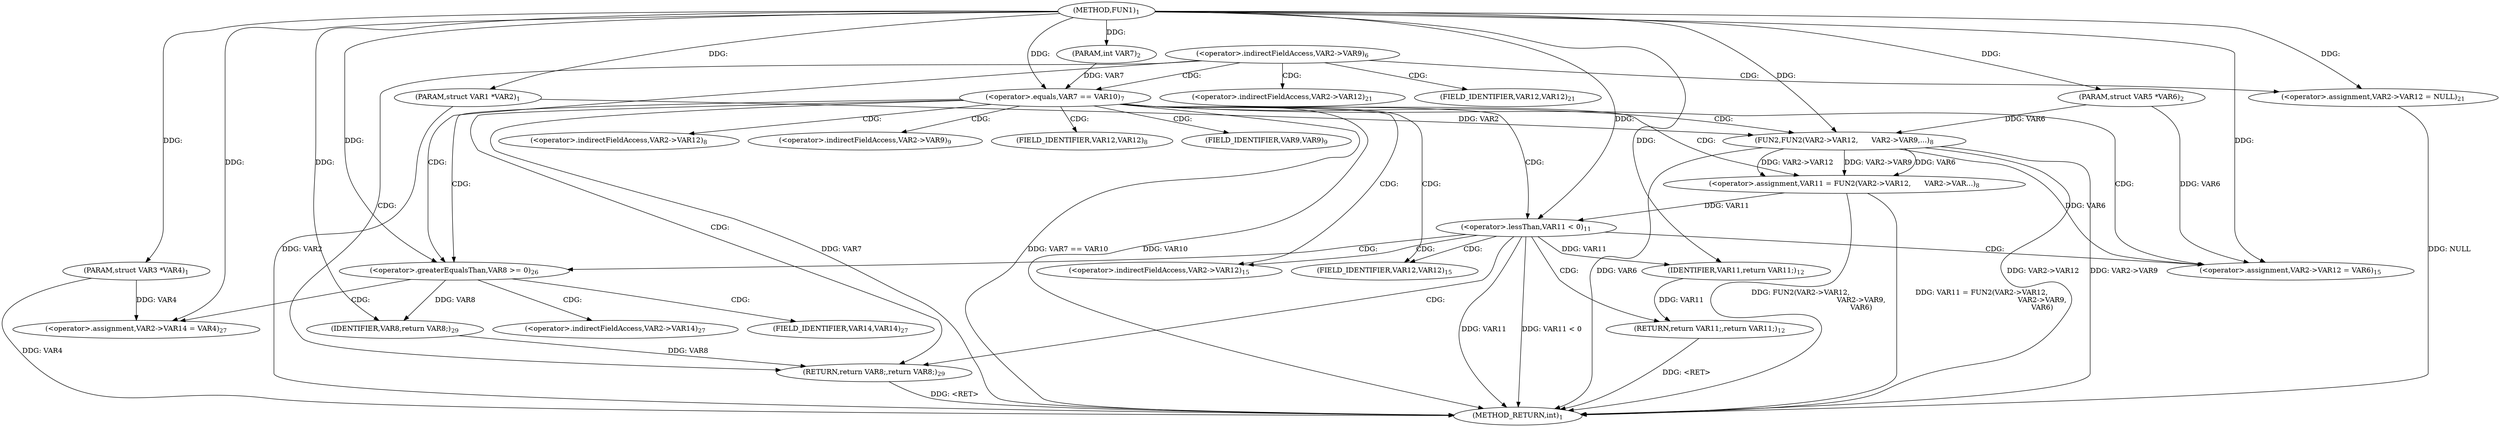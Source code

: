 digraph "FUN1" {  
"8" [label = <(METHOD,FUN1)<SUB>1</SUB>> ]
"67" [label = <(METHOD_RETURN,int)<SUB>1</SUB>> ]
"9" [label = <(PARAM,struct VAR1 *VAR2)<SUB>1</SUB>> ]
"10" [label = <(PARAM,struct VAR3 *VAR4)<SUB>1</SUB>> ]
"11" [label = <(PARAM,struct VAR5 *VAR6)<SUB>2</SUB>> ]
"12" [label = <(PARAM,int VAR7)<SUB>2</SUB>> ]
"65" [label = <(RETURN,return VAR8;,return VAR8;)<SUB>29</SUB>> ]
"56" [label = <(&lt;operator&gt;.greaterEqualsThan,VAR8 &gt;= 0)<SUB>26</SUB>> ]
"66" [label = <(IDENTIFIER,VAR8,return VAR8;)<SUB>29</SUB>> ]
"43" [label = <(&lt;operator&gt;.assignment,VAR2-&gt;VAR12 = VAR6)<SUB>15</SUB>> ]
"60" [label = <(&lt;operator&gt;.assignment,VAR2-&gt;VAR14 = VAR4)<SUB>27</SUB>> ]
"21" [label = <(&lt;operator&gt;.equals,VAR7 == VAR10)<SUB>7</SUB>> ]
"50" [label = <(&lt;operator&gt;.assignment,VAR2-&gt;VAR12 = NULL)<SUB>21</SUB>> ]
"26" [label = <(&lt;operator&gt;.assignment,VAR11 = FUN2(VAR2-&gt;VAR12,
						      VAR2-&gt;VAR...)<SUB>8</SUB>> ]
"37" [label = <(&lt;operator&gt;.lessThan,VAR11 &lt; 0)<SUB>11</SUB>> ]
"28" [label = <(FUN2,FUN2(VAR2-&gt;VAR12,
						      VAR2-&gt;VAR9,
					...)<SUB>8</SUB>> ]
"41" [label = <(RETURN,return VAR11;,return VAR11;)<SUB>12</SUB>> ]
"42" [label = <(IDENTIFIER,VAR11,return VAR11;)<SUB>12</SUB>> ]
"16" [label = <(&lt;operator&gt;.indirectFieldAccess,VAR2-&gt;VAR9)<SUB>6</SUB>> ]
"44" [label = <(&lt;operator&gt;.indirectFieldAccess,VAR2-&gt;VAR12)<SUB>15</SUB>> ]
"61" [label = <(&lt;operator&gt;.indirectFieldAccess,VAR2-&gt;VAR14)<SUB>27</SUB>> ]
"46" [label = <(FIELD_IDENTIFIER,VAR12,VAR12)<SUB>15</SUB>> ]
"51" [label = <(&lt;operator&gt;.indirectFieldAccess,VAR2-&gt;VAR12)<SUB>21</SUB>> ]
"63" [label = <(FIELD_IDENTIFIER,VAR14,VAR14)<SUB>27</SUB>> ]
"53" [label = <(FIELD_IDENTIFIER,VAR12,VAR12)<SUB>21</SUB>> ]
"29" [label = <(&lt;operator&gt;.indirectFieldAccess,VAR2-&gt;VAR12)<SUB>8</SUB>> ]
"32" [label = <(&lt;operator&gt;.indirectFieldAccess,VAR2-&gt;VAR9)<SUB>9</SUB>> ]
"31" [label = <(FIELD_IDENTIFIER,VAR12,VAR12)<SUB>8</SUB>> ]
"34" [label = <(FIELD_IDENTIFIER,VAR9,VAR9)<SUB>9</SUB>> ]
  "65" -> "67"  [ label = "DDG: &lt;RET&gt;"] 
  "41" -> "67"  [ label = "DDG: &lt;RET&gt;"] 
  "9" -> "67"  [ label = "DDG: VAR2"] 
  "10" -> "67"  [ label = "DDG: VAR4"] 
  "21" -> "67"  [ label = "DDG: VAR7"] 
  "21" -> "67"  [ label = "DDG: VAR7 == VAR10"] 
  "28" -> "67"  [ label = "DDG: VAR2-&gt;VAR12"] 
  "28" -> "67"  [ label = "DDG: VAR2-&gt;VAR9"] 
  "28" -> "67"  [ label = "DDG: VAR6"] 
  "26" -> "67"  [ label = "DDG: FUN2(VAR2-&gt;VAR12,
						      VAR2-&gt;VAR9,
						      VAR6)"] 
  "26" -> "67"  [ label = "DDG: VAR11 = FUN2(VAR2-&gt;VAR12,
						      VAR2-&gt;VAR9,
						      VAR6)"] 
  "37" -> "67"  [ label = "DDG: VAR11"] 
  "37" -> "67"  [ label = "DDG: VAR11 &lt; 0"] 
  "21" -> "67"  [ label = "DDG: VAR10"] 
  "50" -> "67"  [ label = "DDG: NULL"] 
  "8" -> "9"  [ label = "DDG: "] 
  "8" -> "10"  [ label = "DDG: "] 
  "8" -> "11"  [ label = "DDG: "] 
  "8" -> "12"  [ label = "DDG: "] 
  "66" -> "65"  [ label = "DDG: VAR8"] 
  "56" -> "66"  [ label = "DDG: VAR8"] 
  "8" -> "66"  [ label = "DDG: "] 
  "11" -> "43"  [ label = "DDG: VAR6"] 
  "28" -> "43"  [ label = "DDG: VAR6"] 
  "8" -> "43"  [ label = "DDG: "] 
  "8" -> "56"  [ label = "DDG: "] 
  "10" -> "60"  [ label = "DDG: VAR4"] 
  "8" -> "60"  [ label = "DDG: "] 
  "8" -> "50"  [ label = "DDG: "] 
  "12" -> "21"  [ label = "DDG: VAR7"] 
  "8" -> "21"  [ label = "DDG: "] 
  "28" -> "26"  [ label = "DDG: VAR2-&gt;VAR12"] 
  "28" -> "26"  [ label = "DDG: VAR2-&gt;VAR9"] 
  "28" -> "26"  [ label = "DDG: VAR6"] 
  "9" -> "28"  [ label = "DDG: VAR2"] 
  "11" -> "28"  [ label = "DDG: VAR6"] 
  "8" -> "28"  [ label = "DDG: "] 
  "26" -> "37"  [ label = "DDG: VAR11"] 
  "8" -> "37"  [ label = "DDG: "] 
  "42" -> "41"  [ label = "DDG: VAR11"] 
  "37" -> "42"  [ label = "DDG: VAR11"] 
  "8" -> "42"  [ label = "DDG: "] 
  "16" -> "21"  [ label = "CDG: "] 
  "16" -> "51"  [ label = "CDG: "] 
  "16" -> "53"  [ label = "CDG: "] 
  "16" -> "56"  [ label = "CDG: "] 
  "16" -> "65"  [ label = "CDG: "] 
  "16" -> "50"  [ label = "CDG: "] 
  "56" -> "60"  [ label = "CDG: "] 
  "56" -> "61"  [ label = "CDG: "] 
  "56" -> "63"  [ label = "CDG: "] 
  "21" -> "34"  [ label = "CDG: "] 
  "21" -> "32"  [ label = "CDG: "] 
  "21" -> "26"  [ label = "CDG: "] 
  "21" -> "28"  [ label = "CDG: "] 
  "21" -> "37"  [ label = "CDG: "] 
  "21" -> "46"  [ label = "CDG: "] 
  "21" -> "56"  [ label = "CDG: "] 
  "21" -> "29"  [ label = "CDG: "] 
  "21" -> "65"  [ label = "CDG: "] 
  "21" -> "44"  [ label = "CDG: "] 
  "21" -> "31"  [ label = "CDG: "] 
  "21" -> "43"  [ label = "CDG: "] 
  "37" -> "46"  [ label = "CDG: "] 
  "37" -> "56"  [ label = "CDG: "] 
  "37" -> "41"  [ label = "CDG: "] 
  "37" -> "65"  [ label = "CDG: "] 
  "37" -> "44"  [ label = "CDG: "] 
  "37" -> "43"  [ label = "CDG: "] 
}
